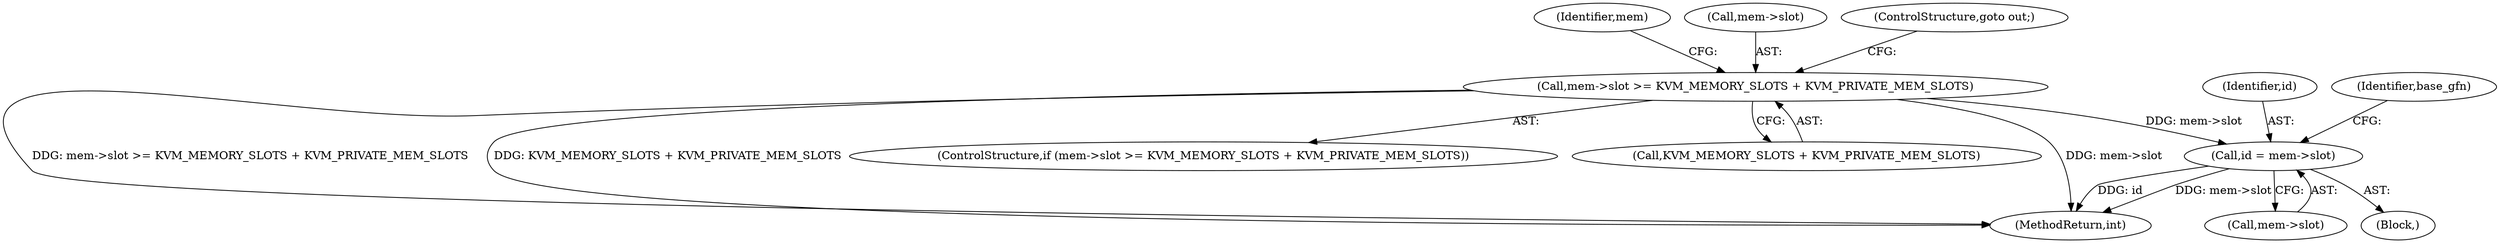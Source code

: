 digraph "0_linux_fa3d315a4ce2c0891cdde262562e710d95fba19e@pointer" {
"1000226" [label="(Call,id = mem->slot)"];
"1000158" [label="(Call,mem->slot >= KVM_MEMORY_SLOTS + KVM_PRIVATE_MEM_SLOTS)"];
"1000228" [label="(Call,mem->slot)"];
"1000226" [label="(Call,id = mem->slot)"];
"1000632" [label="(MethodReturn,int)"];
"1000227" [label="(Identifier,id)"];
"1000158" [label="(Call,mem->slot >= KVM_MEMORY_SLOTS + KVM_PRIVATE_MEM_SLOTS)"];
"1000170" [label="(Identifier,mem)"];
"1000116" [label="(Block,)"];
"1000159" [label="(Call,mem->slot)"];
"1000232" [label="(Identifier,base_gfn)"];
"1000157" [label="(ControlStructure,if (mem->slot >= KVM_MEMORY_SLOTS + KVM_PRIVATE_MEM_SLOTS))"];
"1000165" [label="(ControlStructure,goto out;)"];
"1000162" [label="(Call,KVM_MEMORY_SLOTS + KVM_PRIVATE_MEM_SLOTS)"];
"1000226" -> "1000116"  [label="AST: "];
"1000226" -> "1000228"  [label="CFG: "];
"1000227" -> "1000226"  [label="AST: "];
"1000228" -> "1000226"  [label="AST: "];
"1000232" -> "1000226"  [label="CFG: "];
"1000226" -> "1000632"  [label="DDG: id"];
"1000226" -> "1000632"  [label="DDG: mem->slot"];
"1000158" -> "1000226"  [label="DDG: mem->slot"];
"1000158" -> "1000157"  [label="AST: "];
"1000158" -> "1000162"  [label="CFG: "];
"1000159" -> "1000158"  [label="AST: "];
"1000162" -> "1000158"  [label="AST: "];
"1000165" -> "1000158"  [label="CFG: "];
"1000170" -> "1000158"  [label="CFG: "];
"1000158" -> "1000632"  [label="DDG: mem->slot"];
"1000158" -> "1000632"  [label="DDG: mem->slot >= KVM_MEMORY_SLOTS + KVM_PRIVATE_MEM_SLOTS"];
"1000158" -> "1000632"  [label="DDG: KVM_MEMORY_SLOTS + KVM_PRIVATE_MEM_SLOTS"];
}
